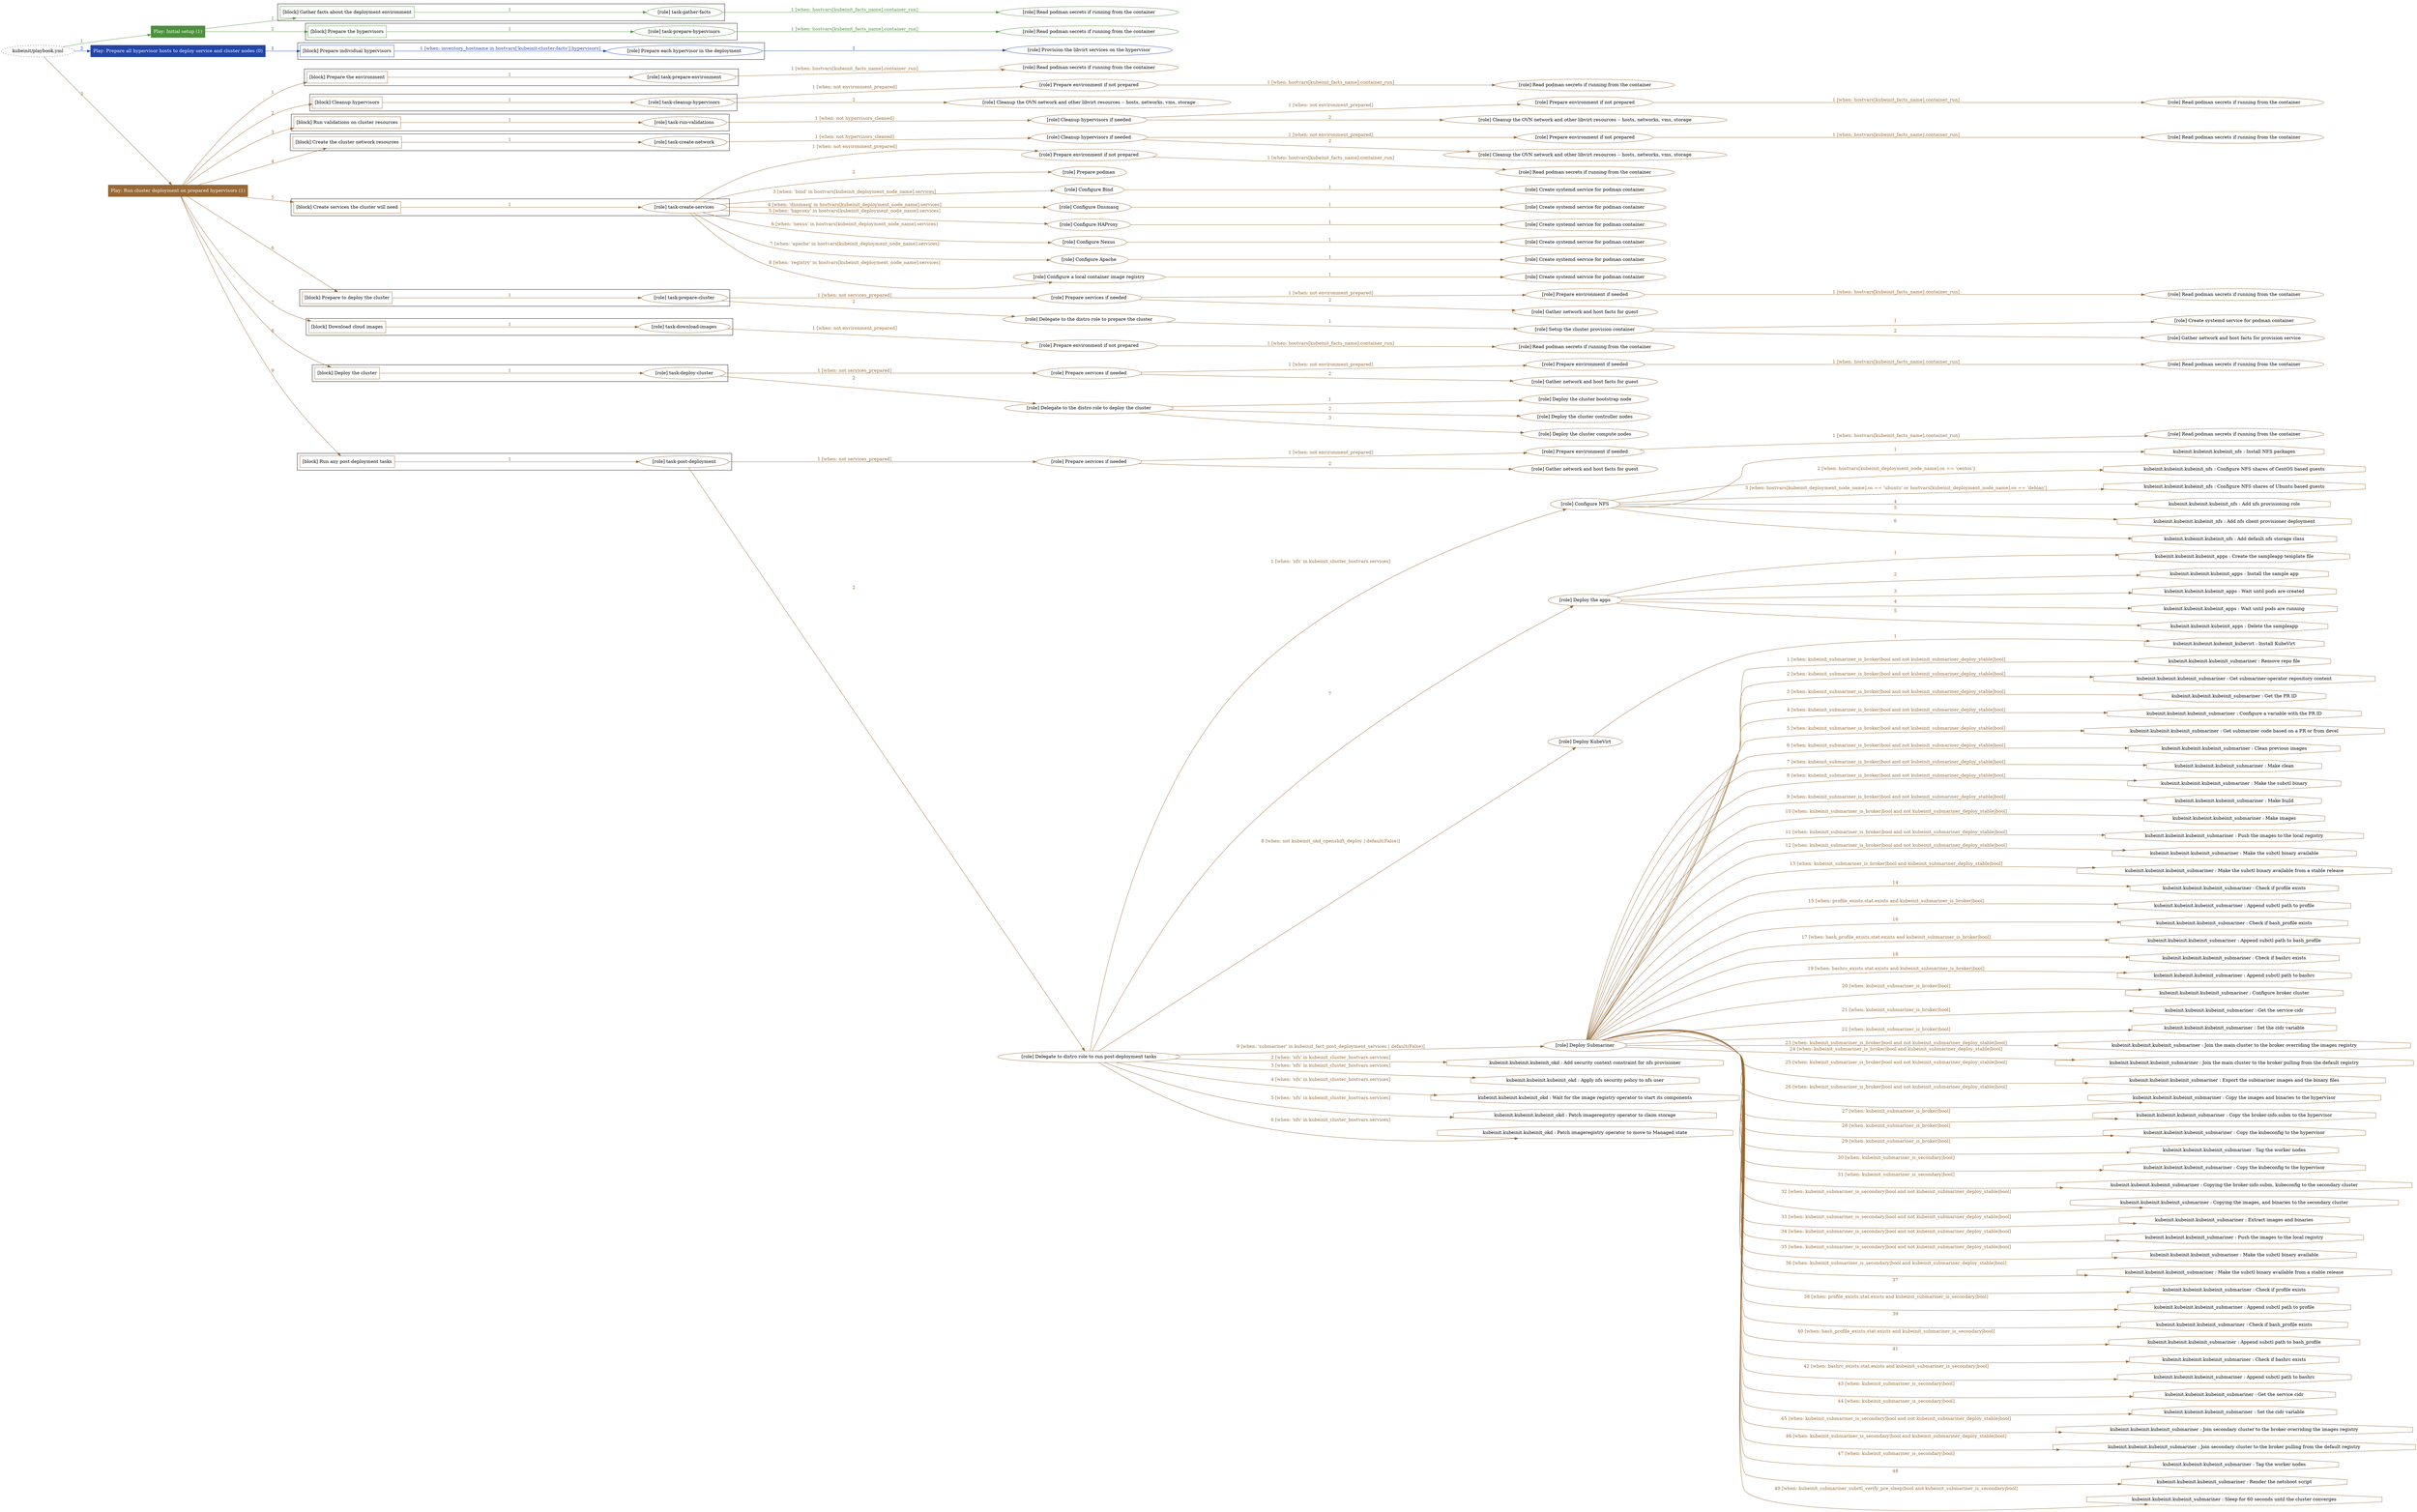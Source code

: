 digraph {
	graph [concentrate=true ordering=in rankdir=LR ratio=fill]
	edge [esep=5 sep=10]
	"kubeinit/playbook.yml" [id=root_node style=dotted]
	play_5a7adf50 [label="Play: Initial setup (1)" color="#4c903c" fontcolor="#ffffff" id=play_5a7adf50 shape=box style=filled tooltip=localhost]
	"kubeinit/playbook.yml" -> play_5a7adf50 [label="1 " color="#4c903c" fontcolor="#4c903c" id=edge_cbcf8982 labeltooltip="1 " tooltip="1 "]
	subgraph "Read podman secrets if running from the container" {
		role_138a446b [label="[role] Read podman secrets if running from the container" color="#4c903c" id=role_138a446b tooltip="Read podman secrets if running from the container"]
	}
	subgraph "task-gather-facts" {
		role_a894c437 [label="[role] task-gather-facts" color="#4c903c" id=role_a894c437 tooltip="task-gather-facts"]
		role_a894c437 -> role_138a446b [label="1 [when: hostvars[kubeinit_facts_name].container_run]" color="#4c903c" fontcolor="#4c903c" id=edge_125accec labeltooltip="1 [when: hostvars[kubeinit_facts_name].container_run]" tooltip="1 [when: hostvars[kubeinit_facts_name].container_run]"]
	}
	subgraph "Read podman secrets if running from the container" {
		role_9b38b882 [label="[role] Read podman secrets if running from the container" color="#4c903c" id=role_9b38b882 tooltip="Read podman secrets if running from the container"]
	}
	subgraph "task-prepare-hypervisors" {
		role_f006a0f5 [label="[role] task-prepare-hypervisors" color="#4c903c" id=role_f006a0f5 tooltip="task-prepare-hypervisors"]
		role_f006a0f5 -> role_9b38b882 [label="1 [when: hostvars[kubeinit_facts_name].container_run]" color="#4c903c" fontcolor="#4c903c" id=edge_12d969f5 labeltooltip="1 [when: hostvars[kubeinit_facts_name].container_run]" tooltip="1 [when: hostvars[kubeinit_facts_name].container_run]"]
	}
	subgraph "Play: Initial setup (1)" {
		play_5a7adf50 -> block_c8aaecf5 [label=1 color="#4c903c" fontcolor="#4c903c" id=edge_e038cb44 labeltooltip=1 tooltip=1]
		subgraph cluster_block_c8aaecf5 {
			block_c8aaecf5 [label="[block] Gather facts about the deployment environment" color="#4c903c" id=block_c8aaecf5 labeltooltip="Gather facts about the deployment environment" shape=box tooltip="Gather facts about the deployment environment"]
			block_c8aaecf5 -> role_a894c437 [label="1 " color="#4c903c" fontcolor="#4c903c" id=edge_b19cb10a labeltooltip="1 " tooltip="1 "]
		}
		play_5a7adf50 -> block_60e18121 [label=2 color="#4c903c" fontcolor="#4c903c" id=edge_c7118d07 labeltooltip=2 tooltip=2]
		subgraph cluster_block_60e18121 {
			block_60e18121 [label="[block] Prepare the hypervisors" color="#4c903c" id=block_60e18121 labeltooltip="Prepare the hypervisors" shape=box tooltip="Prepare the hypervisors"]
			block_60e18121 -> role_f006a0f5 [label="1 " color="#4c903c" fontcolor="#4c903c" id=edge_8f2f9886 labeltooltip="1 " tooltip="1 "]
		}
	}
	play_f40bcdb0 [label="Play: Prepare all hypervisor hosts to deploy service and cluster nodes (0)" color="#2245aa" fontcolor="#ffffff" id=play_f40bcdb0 shape=box style=filled tooltip="Play: Prepare all hypervisor hosts to deploy service and cluster nodes (0)"]
	"kubeinit/playbook.yml" -> play_f40bcdb0 [label="2 " color="#2245aa" fontcolor="#2245aa" id=edge_050095d3 labeltooltip="2 " tooltip="2 "]
	subgraph "Provision the libvirt services on the hypervisor" {
		role_2c641ebc [label="[role] Provision the libvirt services on the hypervisor" color="#2245aa" id=role_2c641ebc tooltip="Provision the libvirt services on the hypervisor"]
	}
	subgraph "Prepare each hypervisor in the deployment" {
		role_2f1b39f8 [label="[role] Prepare each hypervisor in the deployment" color="#2245aa" id=role_2f1b39f8 tooltip="Prepare each hypervisor in the deployment"]
		role_2f1b39f8 -> role_2c641ebc [label="1 " color="#2245aa" fontcolor="#2245aa" id=edge_11097331 labeltooltip="1 " tooltip="1 "]
	}
	subgraph "Play: Prepare all hypervisor hosts to deploy service and cluster nodes (0)" {
		play_f40bcdb0 -> block_fe3a83cd [label=1 color="#2245aa" fontcolor="#2245aa" id=edge_85191046 labeltooltip=1 tooltip=1]
		subgraph cluster_block_fe3a83cd {
			block_fe3a83cd [label="[block] Prepare individual hypervisors" color="#2245aa" id=block_fe3a83cd labeltooltip="Prepare individual hypervisors" shape=box tooltip="Prepare individual hypervisors"]
			block_fe3a83cd -> role_2f1b39f8 [label="1 [when: inventory_hostname in hostvars['kubeinit-cluster-facts'].hypervisors]" color="#2245aa" fontcolor="#2245aa" id=edge_ebcb6af6 labeltooltip="1 [when: inventory_hostname in hostvars['kubeinit-cluster-facts'].hypervisors]" tooltip="1 [when: inventory_hostname in hostvars['kubeinit-cluster-facts'].hypervisors]"]
		}
	}
	play_e39ad84f [label="Play: Run cluster deployment on prepared hypervisors (1)" color="#986834" fontcolor="#ffffff" id=play_e39ad84f shape=box style=filled tooltip=localhost]
	"kubeinit/playbook.yml" -> play_e39ad84f [label="3 " color="#986834" fontcolor="#986834" id=edge_46c33f7f labeltooltip="3 " tooltip="3 "]
	subgraph "Read podman secrets if running from the container" {
		role_bfa607fd [label="[role] Read podman secrets if running from the container" color="#986834" id=role_bfa607fd tooltip="Read podman secrets if running from the container"]
	}
	subgraph "task-prepare-environment" {
		role_8fd15944 [label="[role] task-prepare-environment" color="#986834" id=role_8fd15944 tooltip="task-prepare-environment"]
		role_8fd15944 -> role_bfa607fd [label="1 [when: hostvars[kubeinit_facts_name].container_run]" color="#986834" fontcolor="#986834" id=edge_aed80daa labeltooltip="1 [when: hostvars[kubeinit_facts_name].container_run]" tooltip="1 [when: hostvars[kubeinit_facts_name].container_run]"]
	}
	subgraph "Read podman secrets if running from the container" {
		role_cf71d402 [label="[role] Read podman secrets if running from the container" color="#986834" id=role_cf71d402 tooltip="Read podman secrets if running from the container"]
	}
	subgraph "Prepare environment if not prepared" {
		role_efdc7b7b [label="[role] Prepare environment if not prepared" color="#986834" id=role_efdc7b7b tooltip="Prepare environment if not prepared"]
		role_efdc7b7b -> role_cf71d402 [label="1 [when: hostvars[kubeinit_facts_name].container_run]" color="#986834" fontcolor="#986834" id=edge_fd059a81 labeltooltip="1 [when: hostvars[kubeinit_facts_name].container_run]" tooltip="1 [when: hostvars[kubeinit_facts_name].container_run]"]
	}
	subgraph "Cleanup the OVN network and other libvirt resources -- hosts, networks, vms, storage" {
		role_0b965804 [label="[role] Cleanup the OVN network and other libvirt resources -- hosts, networks, vms, storage" color="#986834" id=role_0b965804 tooltip="Cleanup the OVN network and other libvirt resources -- hosts, networks, vms, storage"]
	}
	subgraph "task-cleanup-hypervisors" {
		role_01a503db [label="[role] task-cleanup-hypervisors" color="#986834" id=role_01a503db tooltip="task-cleanup-hypervisors"]
		role_01a503db -> role_efdc7b7b [label="1 [when: not environment_prepared]" color="#986834" fontcolor="#986834" id=edge_634b7b49 labeltooltip="1 [when: not environment_prepared]" tooltip="1 [when: not environment_prepared]"]
		role_01a503db -> role_0b965804 [label="2 " color="#986834" fontcolor="#986834" id=edge_7ccb37a7 labeltooltip="2 " tooltip="2 "]
	}
	subgraph "Read podman secrets if running from the container" {
		role_9a3039e1 [label="[role] Read podman secrets if running from the container" color="#986834" id=role_9a3039e1 tooltip="Read podman secrets if running from the container"]
	}
	subgraph "Prepare environment if not prepared" {
		role_74dc5ec5 [label="[role] Prepare environment if not prepared" color="#986834" id=role_74dc5ec5 tooltip="Prepare environment if not prepared"]
		role_74dc5ec5 -> role_9a3039e1 [label="1 [when: hostvars[kubeinit_facts_name].container_run]" color="#986834" fontcolor="#986834" id=edge_f3dacd9b labeltooltip="1 [when: hostvars[kubeinit_facts_name].container_run]" tooltip="1 [when: hostvars[kubeinit_facts_name].container_run]"]
	}
	subgraph "Cleanup the OVN network and other libvirt resources -- hosts, networks, vms, storage" {
		role_592e7a40 [label="[role] Cleanup the OVN network and other libvirt resources -- hosts, networks, vms, storage" color="#986834" id=role_592e7a40 tooltip="Cleanup the OVN network and other libvirt resources -- hosts, networks, vms, storage"]
	}
	subgraph "Cleanup hypervisors if needed" {
		role_8c9c2fc6 [label="[role] Cleanup hypervisors if needed" color="#986834" id=role_8c9c2fc6 tooltip="Cleanup hypervisors if needed"]
		role_8c9c2fc6 -> role_74dc5ec5 [label="1 [when: not environment_prepared]" color="#986834" fontcolor="#986834" id=edge_e8f7bdb0 labeltooltip="1 [when: not environment_prepared]" tooltip="1 [when: not environment_prepared]"]
		role_8c9c2fc6 -> role_592e7a40 [label="2 " color="#986834" fontcolor="#986834" id=edge_103c2f73 labeltooltip="2 " tooltip="2 "]
	}
	subgraph "task-run-validations" {
		role_99ec64f5 [label="[role] task-run-validations" color="#986834" id=role_99ec64f5 tooltip="task-run-validations"]
		role_99ec64f5 -> role_8c9c2fc6 [label="1 [when: not hypervisors_cleaned]" color="#986834" fontcolor="#986834" id=edge_44233110 labeltooltip="1 [when: not hypervisors_cleaned]" tooltip="1 [when: not hypervisors_cleaned]"]
	}
	subgraph "Read podman secrets if running from the container" {
		role_f9140717 [label="[role] Read podman secrets if running from the container" color="#986834" id=role_f9140717 tooltip="Read podman secrets if running from the container"]
	}
	subgraph "Prepare environment if not prepared" {
		role_f7729eed [label="[role] Prepare environment if not prepared" color="#986834" id=role_f7729eed tooltip="Prepare environment if not prepared"]
		role_f7729eed -> role_f9140717 [label="1 [when: hostvars[kubeinit_facts_name].container_run]" color="#986834" fontcolor="#986834" id=edge_72cfa9f2 labeltooltip="1 [when: hostvars[kubeinit_facts_name].container_run]" tooltip="1 [when: hostvars[kubeinit_facts_name].container_run]"]
	}
	subgraph "Cleanup the OVN network and other libvirt resources -- hosts, networks, vms, storage" {
		role_4d391d52 [label="[role] Cleanup the OVN network and other libvirt resources -- hosts, networks, vms, storage" color="#986834" id=role_4d391d52 tooltip="Cleanup the OVN network and other libvirt resources -- hosts, networks, vms, storage"]
	}
	subgraph "Cleanup hypervisors if needed" {
		role_ae9de23b [label="[role] Cleanup hypervisors if needed" color="#986834" id=role_ae9de23b tooltip="Cleanup hypervisors if needed"]
		role_ae9de23b -> role_f7729eed [label="1 [when: not environment_prepared]" color="#986834" fontcolor="#986834" id=edge_8c8e95e1 labeltooltip="1 [when: not environment_prepared]" tooltip="1 [when: not environment_prepared]"]
		role_ae9de23b -> role_4d391d52 [label="2 " color="#986834" fontcolor="#986834" id=edge_d518ee97 labeltooltip="2 " tooltip="2 "]
	}
	subgraph "task-create-network" {
		role_9a37abc3 [label="[role] task-create-network" color="#986834" id=role_9a37abc3 tooltip="task-create-network"]
		role_9a37abc3 -> role_ae9de23b [label="1 [when: not hypervisors_cleaned]" color="#986834" fontcolor="#986834" id=edge_eefa8767 labeltooltip="1 [when: not hypervisors_cleaned]" tooltip="1 [when: not hypervisors_cleaned]"]
	}
	subgraph "Read podman secrets if running from the container" {
		role_86e3fb4e [label="[role] Read podman secrets if running from the container" color="#986834" id=role_86e3fb4e tooltip="Read podman secrets if running from the container"]
	}
	subgraph "Prepare environment if not prepared" {
		role_792217a5 [label="[role] Prepare environment if not prepared" color="#986834" id=role_792217a5 tooltip="Prepare environment if not prepared"]
		role_792217a5 -> role_86e3fb4e [label="1 [when: hostvars[kubeinit_facts_name].container_run]" color="#986834" fontcolor="#986834" id=edge_13a88e13 labeltooltip="1 [when: hostvars[kubeinit_facts_name].container_run]" tooltip="1 [when: hostvars[kubeinit_facts_name].container_run]"]
	}
	subgraph "Prepare podman" {
		role_5683f775 [label="[role] Prepare podman" color="#986834" id=role_5683f775 tooltip="Prepare podman"]
	}
	subgraph "Create systemd service for podman container" {
		role_550c368e [label="[role] Create systemd service for podman container" color="#986834" id=role_550c368e tooltip="Create systemd service for podman container"]
	}
	subgraph "Configure Bind" {
		role_1f72d1d8 [label="[role] Configure Bind" color="#986834" id=role_1f72d1d8 tooltip="Configure Bind"]
		role_1f72d1d8 -> role_550c368e [label="1 " color="#986834" fontcolor="#986834" id=edge_9d56f27c labeltooltip="1 " tooltip="1 "]
	}
	subgraph "Create systemd service for podman container" {
		role_d332ba0e [label="[role] Create systemd service for podman container" color="#986834" id=role_d332ba0e tooltip="Create systemd service for podman container"]
	}
	subgraph "Configure Dnsmasq" {
		role_09bb5d53 [label="[role] Configure Dnsmasq" color="#986834" id=role_09bb5d53 tooltip="Configure Dnsmasq"]
		role_09bb5d53 -> role_d332ba0e [label="1 " color="#986834" fontcolor="#986834" id=edge_f42653a0 labeltooltip="1 " tooltip="1 "]
	}
	subgraph "Create systemd service for podman container" {
		role_ddaf12c2 [label="[role] Create systemd service for podman container" color="#986834" id=role_ddaf12c2 tooltip="Create systemd service for podman container"]
	}
	subgraph "Configure HAProxy" {
		role_6212535c [label="[role] Configure HAProxy" color="#986834" id=role_6212535c tooltip="Configure HAProxy"]
		role_6212535c -> role_ddaf12c2 [label="1 " color="#986834" fontcolor="#986834" id=edge_3883ba74 labeltooltip="1 " tooltip="1 "]
	}
	subgraph "Create systemd service for podman container" {
		role_504d3d8a [label="[role] Create systemd service for podman container" color="#986834" id=role_504d3d8a tooltip="Create systemd service for podman container"]
	}
	subgraph "Configure Nexus" {
		role_9f8ef1ea [label="[role] Configure Nexus" color="#986834" id=role_9f8ef1ea tooltip="Configure Nexus"]
		role_9f8ef1ea -> role_504d3d8a [label="1 " color="#986834" fontcolor="#986834" id=edge_39b84c3a labeltooltip="1 " tooltip="1 "]
	}
	subgraph "Create systemd service for podman container" {
		role_3e222d38 [label="[role] Create systemd service for podman container" color="#986834" id=role_3e222d38 tooltip="Create systemd service for podman container"]
	}
	subgraph "Configure Apache" {
		role_7a6df827 [label="[role] Configure Apache" color="#986834" id=role_7a6df827 tooltip="Configure Apache"]
		role_7a6df827 -> role_3e222d38 [label="1 " color="#986834" fontcolor="#986834" id=edge_41a195e4 labeltooltip="1 " tooltip="1 "]
	}
	subgraph "Create systemd service for podman container" {
		role_19d2296a [label="[role] Create systemd service for podman container" color="#986834" id=role_19d2296a tooltip="Create systemd service for podman container"]
	}
	subgraph "Configure a local container image registry" {
		role_95242a3e [label="[role] Configure a local container image registry" color="#986834" id=role_95242a3e tooltip="Configure a local container image registry"]
		role_95242a3e -> role_19d2296a [label="1 " color="#986834" fontcolor="#986834" id=edge_fec46233 labeltooltip="1 " tooltip="1 "]
	}
	subgraph "task-create-services" {
		role_1127b92b [label="[role] task-create-services" color="#986834" id=role_1127b92b tooltip="task-create-services"]
		role_1127b92b -> role_792217a5 [label="1 [when: not environment_prepared]" color="#986834" fontcolor="#986834" id=edge_6f804f4d labeltooltip="1 [when: not environment_prepared]" tooltip="1 [when: not environment_prepared]"]
		role_1127b92b -> role_5683f775 [label="2 " color="#986834" fontcolor="#986834" id=edge_76d042ec labeltooltip="2 " tooltip="2 "]
		role_1127b92b -> role_1f72d1d8 [label="3 [when: 'bind' in hostvars[kubeinit_deployment_node_name].services]" color="#986834" fontcolor="#986834" id=edge_0e02c0dd labeltooltip="3 [when: 'bind' in hostvars[kubeinit_deployment_node_name].services]" tooltip="3 [when: 'bind' in hostvars[kubeinit_deployment_node_name].services]"]
		role_1127b92b -> role_09bb5d53 [label="4 [when: 'dnsmasq' in hostvars[kubeinit_deployment_node_name].services]" color="#986834" fontcolor="#986834" id=edge_5cde2d4e labeltooltip="4 [when: 'dnsmasq' in hostvars[kubeinit_deployment_node_name].services]" tooltip="4 [when: 'dnsmasq' in hostvars[kubeinit_deployment_node_name].services]"]
		role_1127b92b -> role_6212535c [label="5 [when: 'haproxy' in hostvars[kubeinit_deployment_node_name].services]" color="#986834" fontcolor="#986834" id=edge_55f81c9e labeltooltip="5 [when: 'haproxy' in hostvars[kubeinit_deployment_node_name].services]" tooltip="5 [when: 'haproxy' in hostvars[kubeinit_deployment_node_name].services]"]
		role_1127b92b -> role_9f8ef1ea [label="6 [when: 'nexus' in hostvars[kubeinit_deployment_node_name].services]" color="#986834" fontcolor="#986834" id=edge_74a38fa6 labeltooltip="6 [when: 'nexus' in hostvars[kubeinit_deployment_node_name].services]" tooltip="6 [when: 'nexus' in hostvars[kubeinit_deployment_node_name].services]"]
		role_1127b92b -> role_7a6df827 [label="7 [when: 'apache' in hostvars[kubeinit_deployment_node_name].services]" color="#986834" fontcolor="#986834" id=edge_db8fa1a8 labeltooltip="7 [when: 'apache' in hostvars[kubeinit_deployment_node_name].services]" tooltip="7 [when: 'apache' in hostvars[kubeinit_deployment_node_name].services]"]
		role_1127b92b -> role_95242a3e [label="8 [when: 'registry' in hostvars[kubeinit_deployment_node_name].services]" color="#986834" fontcolor="#986834" id=edge_fca414c5 labeltooltip="8 [when: 'registry' in hostvars[kubeinit_deployment_node_name].services]" tooltip="8 [when: 'registry' in hostvars[kubeinit_deployment_node_name].services]"]
	}
	subgraph "Read podman secrets if running from the container" {
		role_469365ac [label="[role] Read podman secrets if running from the container" color="#986834" id=role_469365ac tooltip="Read podman secrets if running from the container"]
	}
	subgraph "Prepare environment if needed" {
		role_187104a1 [label="[role] Prepare environment if needed" color="#986834" id=role_187104a1 tooltip="Prepare environment if needed"]
		role_187104a1 -> role_469365ac [label="1 [when: hostvars[kubeinit_facts_name].container_run]" color="#986834" fontcolor="#986834" id=edge_4f423f6f labeltooltip="1 [when: hostvars[kubeinit_facts_name].container_run]" tooltip="1 [when: hostvars[kubeinit_facts_name].container_run]"]
	}
	subgraph "Gather network and host facts for guest" {
		role_21db2ad9 [label="[role] Gather network and host facts for guest" color="#986834" id=role_21db2ad9 tooltip="Gather network and host facts for guest"]
	}
	subgraph "Prepare services if needed" {
		role_f3601efe [label="[role] Prepare services if needed" color="#986834" id=role_f3601efe tooltip="Prepare services if needed"]
		role_f3601efe -> role_187104a1 [label="1 [when: not environment_prepared]" color="#986834" fontcolor="#986834" id=edge_7c9031fd labeltooltip="1 [when: not environment_prepared]" tooltip="1 [when: not environment_prepared]"]
		role_f3601efe -> role_21db2ad9 [label="2 " color="#986834" fontcolor="#986834" id=edge_f85230db labeltooltip="2 " tooltip="2 "]
	}
	subgraph "Create systemd service for podman container" {
		role_5dd06cb4 [label="[role] Create systemd service for podman container" color="#986834" id=role_5dd06cb4 tooltip="Create systemd service for podman container"]
	}
	subgraph "Gather network and host facts for provision service" {
		role_568c65b7 [label="[role] Gather network and host facts for provision service" color="#986834" id=role_568c65b7 tooltip="Gather network and host facts for provision service"]
	}
	subgraph "Setup the cluster provision container" {
		role_91f1f17a [label="[role] Setup the cluster provision container" color="#986834" id=role_91f1f17a tooltip="Setup the cluster provision container"]
		role_91f1f17a -> role_5dd06cb4 [label="1 " color="#986834" fontcolor="#986834" id=edge_8c728334 labeltooltip="1 " tooltip="1 "]
		role_91f1f17a -> role_568c65b7 [label="2 " color="#986834" fontcolor="#986834" id=edge_e21d5883 labeltooltip="2 " tooltip="2 "]
	}
	subgraph "Delegate to the distro role to prepare the cluster" {
		role_bdff2888 [label="[role] Delegate to the distro role to prepare the cluster" color="#986834" id=role_bdff2888 tooltip="Delegate to the distro role to prepare the cluster"]
		role_bdff2888 -> role_91f1f17a [label="1 " color="#986834" fontcolor="#986834" id=edge_6f09d177 labeltooltip="1 " tooltip="1 "]
	}
	subgraph "task-prepare-cluster" {
		role_5b42481b [label="[role] task-prepare-cluster" color="#986834" id=role_5b42481b tooltip="task-prepare-cluster"]
		role_5b42481b -> role_f3601efe [label="1 [when: not services_prepared]" color="#986834" fontcolor="#986834" id=edge_4e16acfe labeltooltip="1 [when: not services_prepared]" tooltip="1 [when: not services_prepared]"]
		role_5b42481b -> role_bdff2888 [label="2 " color="#986834" fontcolor="#986834" id=edge_25eb774e labeltooltip="2 " tooltip="2 "]
	}
	subgraph "Read podman secrets if running from the container" {
		role_f2083454 [label="[role] Read podman secrets if running from the container" color="#986834" id=role_f2083454 tooltip="Read podman secrets if running from the container"]
	}
	subgraph "Prepare environment if not prepared" {
		role_8651704e [label="[role] Prepare environment if not prepared" color="#986834" id=role_8651704e tooltip="Prepare environment if not prepared"]
		role_8651704e -> role_f2083454 [label="1 [when: hostvars[kubeinit_facts_name].container_run]" color="#986834" fontcolor="#986834" id=edge_2b4f10a2 labeltooltip="1 [when: hostvars[kubeinit_facts_name].container_run]" tooltip="1 [when: hostvars[kubeinit_facts_name].container_run]"]
	}
	subgraph "task-download-images" {
		role_e928e204 [label="[role] task-download-images" color="#986834" id=role_e928e204 tooltip="task-download-images"]
		role_e928e204 -> role_8651704e [label="1 [when: not environment_prepared]" color="#986834" fontcolor="#986834" id=edge_a2eb639a labeltooltip="1 [when: not environment_prepared]" tooltip="1 [when: not environment_prepared]"]
	}
	subgraph "Read podman secrets if running from the container" {
		role_a02b778d [label="[role] Read podman secrets if running from the container" color="#986834" id=role_a02b778d tooltip="Read podman secrets if running from the container"]
	}
	subgraph "Prepare environment if needed" {
		role_7a10559b [label="[role] Prepare environment if needed" color="#986834" id=role_7a10559b tooltip="Prepare environment if needed"]
		role_7a10559b -> role_a02b778d [label="1 [when: hostvars[kubeinit_facts_name].container_run]" color="#986834" fontcolor="#986834" id=edge_e1cee52e labeltooltip="1 [when: hostvars[kubeinit_facts_name].container_run]" tooltip="1 [when: hostvars[kubeinit_facts_name].container_run]"]
	}
	subgraph "Gather network and host facts for guest" {
		role_8fd7a3aa [label="[role] Gather network and host facts for guest" color="#986834" id=role_8fd7a3aa tooltip="Gather network and host facts for guest"]
	}
	subgraph "Prepare services if needed" {
		role_e8f8d8a1 [label="[role] Prepare services if needed" color="#986834" id=role_e8f8d8a1 tooltip="Prepare services if needed"]
		role_e8f8d8a1 -> role_7a10559b [label="1 [when: not environment_prepared]" color="#986834" fontcolor="#986834" id=edge_38cc2142 labeltooltip="1 [when: not environment_prepared]" tooltip="1 [when: not environment_prepared]"]
		role_e8f8d8a1 -> role_8fd7a3aa [label="2 " color="#986834" fontcolor="#986834" id=edge_c4810783 labeltooltip="2 " tooltip="2 "]
	}
	subgraph "Deploy the cluster bootstrap node" {
		role_37af4426 [label="[role] Deploy the cluster bootstrap node" color="#986834" id=role_37af4426 tooltip="Deploy the cluster bootstrap node"]
	}
	subgraph "Deploy the cluster controller nodes" {
		role_7f7bae09 [label="[role] Deploy the cluster controller nodes" color="#986834" id=role_7f7bae09 tooltip="Deploy the cluster controller nodes"]
	}
	subgraph "Deploy the cluster compute nodes" {
		role_70a01a37 [label="[role] Deploy the cluster compute nodes" color="#986834" id=role_70a01a37 tooltip="Deploy the cluster compute nodes"]
	}
	subgraph "Delegate to the distro role to deploy the cluster" {
		role_fecc256d [label="[role] Delegate to the distro role to deploy the cluster" color="#986834" id=role_fecc256d tooltip="Delegate to the distro role to deploy the cluster"]
		role_fecc256d -> role_37af4426 [label="1 " color="#986834" fontcolor="#986834" id=edge_05450602 labeltooltip="1 " tooltip="1 "]
		role_fecc256d -> role_7f7bae09 [label="2 " color="#986834" fontcolor="#986834" id=edge_b127c099 labeltooltip="2 " tooltip="2 "]
		role_fecc256d -> role_70a01a37 [label="3 " color="#986834" fontcolor="#986834" id=edge_ffb1c1b0 labeltooltip="3 " tooltip="3 "]
	}
	subgraph "task-deploy-cluster" {
		role_1e8d1370 [label="[role] task-deploy-cluster" color="#986834" id=role_1e8d1370 tooltip="task-deploy-cluster"]
		role_1e8d1370 -> role_e8f8d8a1 [label="1 [when: not services_prepared]" color="#986834" fontcolor="#986834" id=edge_41384c31 labeltooltip="1 [when: not services_prepared]" tooltip="1 [when: not services_prepared]"]
		role_1e8d1370 -> role_fecc256d [label="2 " color="#986834" fontcolor="#986834" id=edge_9d8e9021 labeltooltip="2 " tooltip="2 "]
	}
	subgraph "Read podman secrets if running from the container" {
		role_4c20f328 [label="[role] Read podman secrets if running from the container" color="#986834" id=role_4c20f328 tooltip="Read podman secrets if running from the container"]
	}
	subgraph "Prepare environment if needed" {
		role_fbee7b10 [label="[role] Prepare environment if needed" color="#986834" id=role_fbee7b10 tooltip="Prepare environment if needed"]
		role_fbee7b10 -> role_4c20f328 [label="1 [when: hostvars[kubeinit_facts_name].container_run]" color="#986834" fontcolor="#986834" id=edge_71999b4f labeltooltip="1 [when: hostvars[kubeinit_facts_name].container_run]" tooltip="1 [when: hostvars[kubeinit_facts_name].container_run]"]
	}
	subgraph "Gather network and host facts for guest" {
		role_3edb2388 [label="[role] Gather network and host facts for guest" color="#986834" id=role_3edb2388 tooltip="Gather network and host facts for guest"]
	}
	subgraph "Prepare services if needed" {
		role_a5f306a1 [label="[role] Prepare services if needed" color="#986834" id=role_a5f306a1 tooltip="Prepare services if needed"]
		role_a5f306a1 -> role_fbee7b10 [label="1 [when: not environment_prepared]" color="#986834" fontcolor="#986834" id=edge_6789cc87 labeltooltip="1 [when: not environment_prepared]" tooltip="1 [when: not environment_prepared]"]
		role_a5f306a1 -> role_3edb2388 [label="2 " color="#986834" fontcolor="#986834" id=edge_fb4b3d6e labeltooltip="2 " tooltip="2 "]
	}
	subgraph "Configure NFS" {
		role_9429ab81 [label="[role] Configure NFS" color="#986834" id=role_9429ab81 tooltip="Configure NFS"]
		task_35a77f1f [label="kubeinit.kubeinit.kubeinit_nfs : Install NFS packages" color="#986834" id=task_35a77f1f shape=octagon tooltip="kubeinit.kubeinit.kubeinit_nfs : Install NFS packages"]
		role_9429ab81 -> task_35a77f1f [label="1 " color="#986834" fontcolor="#986834" id=edge_33f475cd labeltooltip="1 " tooltip="1 "]
		task_24feb8cf [label="kubeinit.kubeinit.kubeinit_nfs : Configure NFS shares of CentOS based guests" color="#986834" id=task_24feb8cf shape=octagon tooltip="kubeinit.kubeinit.kubeinit_nfs : Configure NFS shares of CentOS based guests"]
		role_9429ab81 -> task_24feb8cf [label="2 [when: hostvars[kubeinit_deployment_node_name].os == 'centos']" color="#986834" fontcolor="#986834" id=edge_c3241705 labeltooltip="2 [when: hostvars[kubeinit_deployment_node_name].os == 'centos']" tooltip="2 [when: hostvars[kubeinit_deployment_node_name].os == 'centos']"]
		task_6cb2fad6 [label="kubeinit.kubeinit.kubeinit_nfs : Configure NFS shares of Ubuntu based guests" color="#986834" id=task_6cb2fad6 shape=octagon tooltip="kubeinit.kubeinit.kubeinit_nfs : Configure NFS shares of Ubuntu based guests"]
		role_9429ab81 -> task_6cb2fad6 [label="3 [when: hostvars[kubeinit_deployment_node_name].os == 'ubuntu' or hostvars[kubeinit_deployment_node_name].os == 'debian']" color="#986834" fontcolor="#986834" id=edge_a801876c labeltooltip="3 [when: hostvars[kubeinit_deployment_node_name].os == 'ubuntu' or hostvars[kubeinit_deployment_node_name].os == 'debian']" tooltip="3 [when: hostvars[kubeinit_deployment_node_name].os == 'ubuntu' or hostvars[kubeinit_deployment_node_name].os == 'debian']"]
		task_95ca1cbd [label="kubeinit.kubeinit.kubeinit_nfs : Add nfs provisioning role" color="#986834" id=task_95ca1cbd shape=octagon tooltip="kubeinit.kubeinit.kubeinit_nfs : Add nfs provisioning role"]
		role_9429ab81 -> task_95ca1cbd [label="4 " color="#986834" fontcolor="#986834" id=edge_48571644 labeltooltip="4 " tooltip="4 "]
		task_74f91fbe [label="kubeinit.kubeinit.kubeinit_nfs : Add nfs client provisioner deployment" color="#986834" id=task_74f91fbe shape=octagon tooltip="kubeinit.kubeinit.kubeinit_nfs : Add nfs client provisioner deployment"]
		role_9429ab81 -> task_74f91fbe [label="5 " color="#986834" fontcolor="#986834" id=edge_a629025a labeltooltip="5 " tooltip="5 "]
		task_e05a16d7 [label="kubeinit.kubeinit.kubeinit_nfs : Add default nfs storage class" color="#986834" id=task_e05a16d7 shape=octagon tooltip="kubeinit.kubeinit.kubeinit_nfs : Add default nfs storage class"]
		role_9429ab81 -> task_e05a16d7 [label="6 " color="#986834" fontcolor="#986834" id=edge_ada495bc labeltooltip="6 " tooltip="6 "]
	}
	subgraph "Deploy the apps" {
		role_5f9bb2d7 [label="[role] Deploy the apps" color="#986834" id=role_5f9bb2d7 tooltip="Deploy the apps"]
		task_fb21a5e1 [label="kubeinit.kubeinit.kubeinit_apps : Create the sampleapp template file" color="#986834" id=task_fb21a5e1 shape=octagon tooltip="kubeinit.kubeinit.kubeinit_apps : Create the sampleapp template file"]
		role_5f9bb2d7 -> task_fb21a5e1 [label="1 " color="#986834" fontcolor="#986834" id=edge_796de7d6 labeltooltip="1 " tooltip="1 "]
		task_c9a6a9fa [label="kubeinit.kubeinit.kubeinit_apps : Install the sample app" color="#986834" id=task_c9a6a9fa shape=octagon tooltip="kubeinit.kubeinit.kubeinit_apps : Install the sample app"]
		role_5f9bb2d7 -> task_c9a6a9fa [label="2 " color="#986834" fontcolor="#986834" id=edge_7a0f2434 labeltooltip="2 " tooltip="2 "]
		task_612b308f [label="kubeinit.kubeinit.kubeinit_apps : Wait until pods are created" color="#986834" id=task_612b308f shape=octagon tooltip="kubeinit.kubeinit.kubeinit_apps : Wait until pods are created"]
		role_5f9bb2d7 -> task_612b308f [label="3 " color="#986834" fontcolor="#986834" id=edge_cf9e7bce labeltooltip="3 " tooltip="3 "]
		task_ae8c92cb [label="kubeinit.kubeinit.kubeinit_apps : Wait until pods are running" color="#986834" id=task_ae8c92cb shape=octagon tooltip="kubeinit.kubeinit.kubeinit_apps : Wait until pods are running"]
		role_5f9bb2d7 -> task_ae8c92cb [label="4 " color="#986834" fontcolor="#986834" id=edge_c5e16699 labeltooltip="4 " tooltip="4 "]
		task_631286b9 [label="kubeinit.kubeinit.kubeinit_apps : Delete the sampleapp" color="#986834" id=task_631286b9 shape=octagon tooltip="kubeinit.kubeinit.kubeinit_apps : Delete the sampleapp"]
		role_5f9bb2d7 -> task_631286b9 [label="5 " color="#986834" fontcolor="#986834" id=edge_dd7d41e6 labeltooltip="5 " tooltip="5 "]
	}
	subgraph "Deploy KubeVirt" {
		role_ff776f9f [label="[role] Deploy KubeVirt" color="#986834" id=role_ff776f9f tooltip="Deploy KubeVirt"]
		task_436408ac [label="kubeinit.kubeinit.kubeinit_kubevirt : Install KubeVirt" color="#986834" id=task_436408ac shape=octagon tooltip="kubeinit.kubeinit.kubeinit_kubevirt : Install KubeVirt"]
		role_ff776f9f -> task_436408ac [label="1 " color="#986834" fontcolor="#986834" id=edge_bf107aa9 labeltooltip="1 " tooltip="1 "]
	}
	subgraph "Deploy Submariner" {
		role_8203132f [label="[role] Deploy Submariner" color="#986834" id=role_8203132f tooltip="Deploy Submariner"]
		task_ab700e11 [label="kubeinit.kubeinit.kubeinit_submariner : Remove repo file" color="#986834" id=task_ab700e11 shape=octagon tooltip="kubeinit.kubeinit.kubeinit_submariner : Remove repo file"]
		role_8203132f -> task_ab700e11 [label="1 [when: kubeinit_submariner_is_broker|bool and not kubeinit_submariner_deploy_stable|bool]" color="#986834" fontcolor="#986834" id=edge_372ce71a labeltooltip="1 [when: kubeinit_submariner_is_broker|bool and not kubeinit_submariner_deploy_stable|bool]" tooltip="1 [when: kubeinit_submariner_is_broker|bool and not kubeinit_submariner_deploy_stable|bool]"]
		task_02ecdb5d [label="kubeinit.kubeinit.kubeinit_submariner : Get submariner-operator repository content" color="#986834" id=task_02ecdb5d shape=octagon tooltip="kubeinit.kubeinit.kubeinit_submariner : Get submariner-operator repository content"]
		role_8203132f -> task_02ecdb5d [label="2 [when: kubeinit_submariner_is_broker|bool and not kubeinit_submariner_deploy_stable|bool]" color="#986834" fontcolor="#986834" id=edge_d0e972d7 labeltooltip="2 [when: kubeinit_submariner_is_broker|bool and not kubeinit_submariner_deploy_stable|bool]" tooltip="2 [when: kubeinit_submariner_is_broker|bool and not kubeinit_submariner_deploy_stable|bool]"]
		task_5b18bafa [label="kubeinit.kubeinit.kubeinit_submariner : Get the PR ID" color="#986834" id=task_5b18bafa shape=octagon tooltip="kubeinit.kubeinit.kubeinit_submariner : Get the PR ID"]
		role_8203132f -> task_5b18bafa [label="3 [when: kubeinit_submariner_is_broker|bool and not kubeinit_submariner_deploy_stable|bool]" color="#986834" fontcolor="#986834" id=edge_7869d4a8 labeltooltip="3 [when: kubeinit_submariner_is_broker|bool and not kubeinit_submariner_deploy_stable|bool]" tooltip="3 [when: kubeinit_submariner_is_broker|bool and not kubeinit_submariner_deploy_stable|bool]"]
		task_32d72d03 [label="kubeinit.kubeinit.kubeinit_submariner : Configure a variable with the PR ID" color="#986834" id=task_32d72d03 shape=octagon tooltip="kubeinit.kubeinit.kubeinit_submariner : Configure a variable with the PR ID"]
		role_8203132f -> task_32d72d03 [label="4 [when: kubeinit_submariner_is_broker|bool and not kubeinit_submariner_deploy_stable|bool]" color="#986834" fontcolor="#986834" id=edge_05ed9698 labeltooltip="4 [when: kubeinit_submariner_is_broker|bool and not kubeinit_submariner_deploy_stable|bool]" tooltip="4 [when: kubeinit_submariner_is_broker|bool and not kubeinit_submariner_deploy_stable|bool]"]
		task_e123ed30 [label="kubeinit.kubeinit.kubeinit_submariner : Get submariner code based on a PR or from devel" color="#986834" id=task_e123ed30 shape=octagon tooltip="kubeinit.kubeinit.kubeinit_submariner : Get submariner code based on a PR or from devel"]
		role_8203132f -> task_e123ed30 [label="5 [when: kubeinit_submariner_is_broker|bool and not kubeinit_submariner_deploy_stable|bool]" color="#986834" fontcolor="#986834" id=edge_9bdd7208 labeltooltip="5 [when: kubeinit_submariner_is_broker|bool and not kubeinit_submariner_deploy_stable|bool]" tooltip="5 [when: kubeinit_submariner_is_broker|bool and not kubeinit_submariner_deploy_stable|bool]"]
		task_5984dda2 [label="kubeinit.kubeinit.kubeinit_submariner : Clean previous images" color="#986834" id=task_5984dda2 shape=octagon tooltip="kubeinit.kubeinit.kubeinit_submariner : Clean previous images"]
		role_8203132f -> task_5984dda2 [label="6 [when: kubeinit_submariner_is_broker|bool and not kubeinit_submariner_deploy_stable|bool]" color="#986834" fontcolor="#986834" id=edge_3301a82f labeltooltip="6 [when: kubeinit_submariner_is_broker|bool and not kubeinit_submariner_deploy_stable|bool]" tooltip="6 [when: kubeinit_submariner_is_broker|bool and not kubeinit_submariner_deploy_stable|bool]"]
		task_a48fcc16 [label="kubeinit.kubeinit.kubeinit_submariner : Make clean" color="#986834" id=task_a48fcc16 shape=octagon tooltip="kubeinit.kubeinit.kubeinit_submariner : Make clean"]
		role_8203132f -> task_a48fcc16 [label="7 [when: kubeinit_submariner_is_broker|bool and not kubeinit_submariner_deploy_stable|bool]" color="#986834" fontcolor="#986834" id=edge_e6053948 labeltooltip="7 [when: kubeinit_submariner_is_broker|bool and not kubeinit_submariner_deploy_stable|bool]" tooltip="7 [when: kubeinit_submariner_is_broker|bool and not kubeinit_submariner_deploy_stable|bool]"]
		task_becbf44a [label="kubeinit.kubeinit.kubeinit_submariner : Make the subctl binary" color="#986834" id=task_becbf44a shape=octagon tooltip="kubeinit.kubeinit.kubeinit_submariner : Make the subctl binary"]
		role_8203132f -> task_becbf44a [label="8 [when: kubeinit_submariner_is_broker|bool and not kubeinit_submariner_deploy_stable|bool]" color="#986834" fontcolor="#986834" id=edge_041ceccf labeltooltip="8 [when: kubeinit_submariner_is_broker|bool and not kubeinit_submariner_deploy_stable|bool]" tooltip="8 [when: kubeinit_submariner_is_broker|bool and not kubeinit_submariner_deploy_stable|bool]"]
		task_10ebc88d [label="kubeinit.kubeinit.kubeinit_submariner : Make build" color="#986834" id=task_10ebc88d shape=octagon tooltip="kubeinit.kubeinit.kubeinit_submariner : Make build"]
		role_8203132f -> task_10ebc88d [label="9 [when: kubeinit_submariner_is_broker|bool and not kubeinit_submariner_deploy_stable|bool]" color="#986834" fontcolor="#986834" id=edge_d1b22ad8 labeltooltip="9 [when: kubeinit_submariner_is_broker|bool and not kubeinit_submariner_deploy_stable|bool]" tooltip="9 [when: kubeinit_submariner_is_broker|bool and not kubeinit_submariner_deploy_stable|bool]"]
		task_187393b3 [label="kubeinit.kubeinit.kubeinit_submariner : Make images" color="#986834" id=task_187393b3 shape=octagon tooltip="kubeinit.kubeinit.kubeinit_submariner : Make images"]
		role_8203132f -> task_187393b3 [label="10 [when: kubeinit_submariner_is_broker|bool and not kubeinit_submariner_deploy_stable|bool]" color="#986834" fontcolor="#986834" id=edge_c68f19e9 labeltooltip="10 [when: kubeinit_submariner_is_broker|bool and not kubeinit_submariner_deploy_stable|bool]" tooltip="10 [when: kubeinit_submariner_is_broker|bool and not kubeinit_submariner_deploy_stable|bool]"]
		task_e094ea8b [label="kubeinit.kubeinit.kubeinit_submariner : Push the images to the local registry" color="#986834" id=task_e094ea8b shape=octagon tooltip="kubeinit.kubeinit.kubeinit_submariner : Push the images to the local registry"]
		role_8203132f -> task_e094ea8b [label="11 [when: kubeinit_submariner_is_broker|bool and not kubeinit_submariner_deploy_stable|bool]" color="#986834" fontcolor="#986834" id=edge_7b584e53 labeltooltip="11 [when: kubeinit_submariner_is_broker|bool and not kubeinit_submariner_deploy_stable|bool]" tooltip="11 [when: kubeinit_submariner_is_broker|bool and not kubeinit_submariner_deploy_stable|bool]"]
		task_34f62d84 [label="kubeinit.kubeinit.kubeinit_submariner : Make the subctl binary available" color="#986834" id=task_34f62d84 shape=octagon tooltip="kubeinit.kubeinit.kubeinit_submariner : Make the subctl binary available"]
		role_8203132f -> task_34f62d84 [label="12 [when: kubeinit_submariner_is_broker|bool and not kubeinit_submariner_deploy_stable|bool]" color="#986834" fontcolor="#986834" id=edge_ef0fb424 labeltooltip="12 [when: kubeinit_submariner_is_broker|bool and not kubeinit_submariner_deploy_stable|bool]" tooltip="12 [when: kubeinit_submariner_is_broker|bool and not kubeinit_submariner_deploy_stable|bool]"]
		task_b2ff5693 [label="kubeinit.kubeinit.kubeinit_submariner : Make the subctl binary available from a stable release" color="#986834" id=task_b2ff5693 shape=octagon tooltip="kubeinit.kubeinit.kubeinit_submariner : Make the subctl binary available from a stable release"]
		role_8203132f -> task_b2ff5693 [label="13 [when: kubeinit_submariner_is_broker|bool and kubeinit_submariner_deploy_stable|bool]" color="#986834" fontcolor="#986834" id=edge_fd1ac8fc labeltooltip="13 [when: kubeinit_submariner_is_broker|bool and kubeinit_submariner_deploy_stable|bool]" tooltip="13 [when: kubeinit_submariner_is_broker|bool and kubeinit_submariner_deploy_stable|bool]"]
		task_b0f53740 [label="kubeinit.kubeinit.kubeinit_submariner : Check if profile exists" color="#986834" id=task_b0f53740 shape=octagon tooltip="kubeinit.kubeinit.kubeinit_submariner : Check if profile exists"]
		role_8203132f -> task_b0f53740 [label="14 " color="#986834" fontcolor="#986834" id=edge_3e2fdfaa labeltooltip="14 " tooltip="14 "]
		task_808a0d96 [label="kubeinit.kubeinit.kubeinit_submariner : Append subctl path to profile" color="#986834" id=task_808a0d96 shape=octagon tooltip="kubeinit.kubeinit.kubeinit_submariner : Append subctl path to profile"]
		role_8203132f -> task_808a0d96 [label="15 [when: profile_exists.stat.exists and kubeinit_submariner_is_broker|bool]" color="#986834" fontcolor="#986834" id=edge_92146205 labeltooltip="15 [when: profile_exists.stat.exists and kubeinit_submariner_is_broker|bool]" tooltip="15 [when: profile_exists.stat.exists and kubeinit_submariner_is_broker|bool]"]
		task_ed8d2b9a [label="kubeinit.kubeinit.kubeinit_submariner : Check if bash_profile exists" color="#986834" id=task_ed8d2b9a shape=octagon tooltip="kubeinit.kubeinit.kubeinit_submariner : Check if bash_profile exists"]
		role_8203132f -> task_ed8d2b9a [label="16 " color="#986834" fontcolor="#986834" id=edge_961000f0 labeltooltip="16 " tooltip="16 "]
		task_1f565de6 [label="kubeinit.kubeinit.kubeinit_submariner : Append subctl path to bash_profile" color="#986834" id=task_1f565de6 shape=octagon tooltip="kubeinit.kubeinit.kubeinit_submariner : Append subctl path to bash_profile"]
		role_8203132f -> task_1f565de6 [label="17 [when: bash_profile_exists.stat.exists and kubeinit_submariner_is_broker|bool]" color="#986834" fontcolor="#986834" id=edge_22448e2c labeltooltip="17 [when: bash_profile_exists.stat.exists and kubeinit_submariner_is_broker|bool]" tooltip="17 [when: bash_profile_exists.stat.exists and kubeinit_submariner_is_broker|bool]"]
		task_d103cbc7 [label="kubeinit.kubeinit.kubeinit_submariner : Check if bashrc exists" color="#986834" id=task_d103cbc7 shape=octagon tooltip="kubeinit.kubeinit.kubeinit_submariner : Check if bashrc exists"]
		role_8203132f -> task_d103cbc7 [label="18 " color="#986834" fontcolor="#986834" id=edge_e0924d79 labeltooltip="18 " tooltip="18 "]
		task_2454f576 [label="kubeinit.kubeinit.kubeinit_submariner : Append subctl path to bashrc" color="#986834" id=task_2454f576 shape=octagon tooltip="kubeinit.kubeinit.kubeinit_submariner : Append subctl path to bashrc"]
		role_8203132f -> task_2454f576 [label="19 [when: bashrc_exists.stat.exists and kubeinit_submariner_is_broker|bool]" color="#986834" fontcolor="#986834" id=edge_ddf363a6 labeltooltip="19 [when: bashrc_exists.stat.exists and kubeinit_submariner_is_broker|bool]" tooltip="19 [when: bashrc_exists.stat.exists and kubeinit_submariner_is_broker|bool]"]
		task_c035e3d4 [label="kubeinit.kubeinit.kubeinit_submariner : Configure broker cluster" color="#986834" id=task_c035e3d4 shape=octagon tooltip="kubeinit.kubeinit.kubeinit_submariner : Configure broker cluster"]
		role_8203132f -> task_c035e3d4 [label="20 [when: kubeinit_submariner_is_broker|bool]" color="#986834" fontcolor="#986834" id=edge_7d13aead labeltooltip="20 [when: kubeinit_submariner_is_broker|bool]" tooltip="20 [when: kubeinit_submariner_is_broker|bool]"]
		task_a4eaf6e3 [label="kubeinit.kubeinit.kubeinit_submariner : Get the service cidr" color="#986834" id=task_a4eaf6e3 shape=octagon tooltip="kubeinit.kubeinit.kubeinit_submariner : Get the service cidr"]
		role_8203132f -> task_a4eaf6e3 [label="21 [when: kubeinit_submariner_is_broker|bool]" color="#986834" fontcolor="#986834" id=edge_654506f2 labeltooltip="21 [when: kubeinit_submariner_is_broker|bool]" tooltip="21 [when: kubeinit_submariner_is_broker|bool]"]
		task_c17803de [label="kubeinit.kubeinit.kubeinit_submariner : Set the cidr variable" color="#986834" id=task_c17803de shape=octagon tooltip="kubeinit.kubeinit.kubeinit_submariner : Set the cidr variable"]
		role_8203132f -> task_c17803de [label="22 [when: kubeinit_submariner_is_broker|bool]" color="#986834" fontcolor="#986834" id=edge_be7d7db2 labeltooltip="22 [when: kubeinit_submariner_is_broker|bool]" tooltip="22 [when: kubeinit_submariner_is_broker|bool]"]
		task_cd4b88e7 [label="kubeinit.kubeinit.kubeinit_submariner : Join the main cluster to the broker overriding the images registry" color="#986834" id=task_cd4b88e7 shape=octagon tooltip="kubeinit.kubeinit.kubeinit_submariner : Join the main cluster to the broker overriding the images registry"]
		role_8203132f -> task_cd4b88e7 [label="23 [when: kubeinit_submariner_is_broker|bool and not kubeinit_submariner_deploy_stable|bool]" color="#986834" fontcolor="#986834" id=edge_480e78b5 labeltooltip="23 [when: kubeinit_submariner_is_broker|bool and not kubeinit_submariner_deploy_stable|bool]" tooltip="23 [when: kubeinit_submariner_is_broker|bool and not kubeinit_submariner_deploy_stable|bool]"]
		task_47125527 [label="kubeinit.kubeinit.kubeinit_submariner : Join the main cluster to the broker pulling from the default registry" color="#986834" id=task_47125527 shape=octagon tooltip="kubeinit.kubeinit.kubeinit_submariner : Join the main cluster to the broker pulling from the default registry"]
		role_8203132f -> task_47125527 [label="24 [when: kubeinit_submariner_is_broker|bool and kubeinit_submariner_deploy_stable|bool]" color="#986834" fontcolor="#986834" id=edge_3b3172ed labeltooltip="24 [when: kubeinit_submariner_is_broker|bool and kubeinit_submariner_deploy_stable|bool]" tooltip="24 [when: kubeinit_submariner_is_broker|bool and kubeinit_submariner_deploy_stable|bool]"]
		task_fecbaf72 [label="kubeinit.kubeinit.kubeinit_submariner : Export the submariner images and the binary files" color="#986834" id=task_fecbaf72 shape=octagon tooltip="kubeinit.kubeinit.kubeinit_submariner : Export the submariner images and the binary files"]
		role_8203132f -> task_fecbaf72 [label="25 [when: kubeinit_submariner_is_broker|bool and not kubeinit_submariner_deploy_stable|bool]" color="#986834" fontcolor="#986834" id=edge_f5ffdc94 labeltooltip="25 [when: kubeinit_submariner_is_broker|bool and not kubeinit_submariner_deploy_stable|bool]" tooltip="25 [when: kubeinit_submariner_is_broker|bool and not kubeinit_submariner_deploy_stable|bool]"]
		task_fc33dc95 [label="kubeinit.kubeinit.kubeinit_submariner : Copy the images and binaries to the hypervisor" color="#986834" id=task_fc33dc95 shape=octagon tooltip="kubeinit.kubeinit.kubeinit_submariner : Copy the images and binaries to the hypervisor"]
		role_8203132f -> task_fc33dc95 [label="26 [when: kubeinit_submariner_is_broker|bool and not kubeinit_submariner_deploy_stable|bool]" color="#986834" fontcolor="#986834" id=edge_efd8a206 labeltooltip="26 [when: kubeinit_submariner_is_broker|bool and not kubeinit_submariner_deploy_stable|bool]" tooltip="26 [when: kubeinit_submariner_is_broker|bool and not kubeinit_submariner_deploy_stable|bool]"]
		task_9356f86f [label="kubeinit.kubeinit.kubeinit_submariner : Copy the broker-info.subm to the hypervisor" color="#986834" id=task_9356f86f shape=octagon tooltip="kubeinit.kubeinit.kubeinit_submariner : Copy the broker-info.subm to the hypervisor"]
		role_8203132f -> task_9356f86f [label="27 [when: kubeinit_submariner_is_broker|bool]" color="#986834" fontcolor="#986834" id=edge_f425d3a1 labeltooltip="27 [when: kubeinit_submariner_is_broker|bool]" tooltip="27 [when: kubeinit_submariner_is_broker|bool]"]
		task_540fba08 [label="kubeinit.kubeinit.kubeinit_submariner : Copy the kubeconfig to the hypervisor" color="#986834" id=task_540fba08 shape=octagon tooltip="kubeinit.kubeinit.kubeinit_submariner : Copy the kubeconfig to the hypervisor"]
		role_8203132f -> task_540fba08 [label="28 [when: kubeinit_submariner_is_broker|bool]" color="#986834" fontcolor="#986834" id=edge_2afd8ecb labeltooltip="28 [when: kubeinit_submariner_is_broker|bool]" tooltip="28 [when: kubeinit_submariner_is_broker|bool]"]
		task_1cedf0fe [label="kubeinit.kubeinit.kubeinit_submariner : Tag the worker nodes" color="#986834" id=task_1cedf0fe shape=octagon tooltip="kubeinit.kubeinit.kubeinit_submariner : Tag the worker nodes"]
		role_8203132f -> task_1cedf0fe [label="29 [when: kubeinit_submariner_is_broker|bool]" color="#986834" fontcolor="#986834" id=edge_ff080da2 labeltooltip="29 [when: kubeinit_submariner_is_broker|bool]" tooltip="29 [when: kubeinit_submariner_is_broker|bool]"]
		task_357413c5 [label="kubeinit.kubeinit.kubeinit_submariner : Copy the kubeconfig to the hypervisor" color="#986834" id=task_357413c5 shape=octagon tooltip="kubeinit.kubeinit.kubeinit_submariner : Copy the kubeconfig to the hypervisor"]
		role_8203132f -> task_357413c5 [label="30 [when: kubeinit_submariner_is_secondary|bool]" color="#986834" fontcolor="#986834" id=edge_d38b189b labeltooltip="30 [when: kubeinit_submariner_is_secondary|bool]" tooltip="30 [when: kubeinit_submariner_is_secondary|bool]"]
		task_3c819cfe [label="kubeinit.kubeinit.kubeinit_submariner : Copying the broker-info.subm, kubeconfig to the secondary cluster" color="#986834" id=task_3c819cfe shape=octagon tooltip="kubeinit.kubeinit.kubeinit_submariner : Copying the broker-info.subm, kubeconfig to the secondary cluster"]
		role_8203132f -> task_3c819cfe [label="31 [when: kubeinit_submariner_is_secondary|bool]" color="#986834" fontcolor="#986834" id=edge_d17e0aa7 labeltooltip="31 [when: kubeinit_submariner_is_secondary|bool]" tooltip="31 [when: kubeinit_submariner_is_secondary|bool]"]
		task_2505bb19 [label="kubeinit.kubeinit.kubeinit_submariner : Copying the images, and binaries to the secondary cluster" color="#986834" id=task_2505bb19 shape=octagon tooltip="kubeinit.kubeinit.kubeinit_submariner : Copying the images, and binaries to the secondary cluster"]
		role_8203132f -> task_2505bb19 [label="32 [when: kubeinit_submariner_is_secondary|bool and not kubeinit_submariner_deploy_stable|bool]" color="#986834" fontcolor="#986834" id=edge_80ae428c labeltooltip="32 [when: kubeinit_submariner_is_secondary|bool and not kubeinit_submariner_deploy_stable|bool]" tooltip="32 [when: kubeinit_submariner_is_secondary|bool and not kubeinit_submariner_deploy_stable|bool]"]
		task_5126175d [label="kubeinit.kubeinit.kubeinit_submariner : Extract images and binaries" color="#986834" id=task_5126175d shape=octagon tooltip="kubeinit.kubeinit.kubeinit_submariner : Extract images and binaries"]
		role_8203132f -> task_5126175d [label="33 [when: kubeinit_submariner_is_secondary|bool and not kubeinit_submariner_deploy_stable|bool]" color="#986834" fontcolor="#986834" id=edge_5b1f9a8c labeltooltip="33 [when: kubeinit_submariner_is_secondary|bool and not kubeinit_submariner_deploy_stable|bool]" tooltip="33 [when: kubeinit_submariner_is_secondary|bool and not kubeinit_submariner_deploy_stable|bool]"]
		task_25d77156 [label="kubeinit.kubeinit.kubeinit_submariner : Push the images to the local registry" color="#986834" id=task_25d77156 shape=octagon tooltip="kubeinit.kubeinit.kubeinit_submariner : Push the images to the local registry"]
		role_8203132f -> task_25d77156 [label="34 [when: kubeinit_submariner_is_secondary|bool and not kubeinit_submariner_deploy_stable|bool]" color="#986834" fontcolor="#986834" id=edge_e2402591 labeltooltip="34 [when: kubeinit_submariner_is_secondary|bool and not kubeinit_submariner_deploy_stable|bool]" tooltip="34 [when: kubeinit_submariner_is_secondary|bool and not kubeinit_submariner_deploy_stable|bool]"]
		task_fec02072 [label="kubeinit.kubeinit.kubeinit_submariner : Make the subctl binary available" color="#986834" id=task_fec02072 shape=octagon tooltip="kubeinit.kubeinit.kubeinit_submariner : Make the subctl binary available"]
		role_8203132f -> task_fec02072 [label="35 [when: kubeinit_submariner_is_secondary|bool and not kubeinit_submariner_deploy_stable|bool]" color="#986834" fontcolor="#986834" id=edge_2d8872b5 labeltooltip="35 [when: kubeinit_submariner_is_secondary|bool and not kubeinit_submariner_deploy_stable|bool]" tooltip="35 [when: kubeinit_submariner_is_secondary|bool and not kubeinit_submariner_deploy_stable|bool]"]
		task_c57348d1 [label="kubeinit.kubeinit.kubeinit_submariner : Make the subctl binary available from a stable release" color="#986834" id=task_c57348d1 shape=octagon tooltip="kubeinit.kubeinit.kubeinit_submariner : Make the subctl binary available from a stable release"]
		role_8203132f -> task_c57348d1 [label="36 [when: kubeinit_submariner_is_secondary|bool and kubeinit_submariner_deploy_stable|bool]" color="#986834" fontcolor="#986834" id=edge_07361b34 labeltooltip="36 [when: kubeinit_submariner_is_secondary|bool and kubeinit_submariner_deploy_stable|bool]" tooltip="36 [when: kubeinit_submariner_is_secondary|bool and kubeinit_submariner_deploy_stable|bool]"]
		task_64d2d8cc [label="kubeinit.kubeinit.kubeinit_submariner : Check if profile exists" color="#986834" id=task_64d2d8cc shape=octagon tooltip="kubeinit.kubeinit.kubeinit_submariner : Check if profile exists"]
		role_8203132f -> task_64d2d8cc [label="37 " color="#986834" fontcolor="#986834" id=edge_c98c7233 labeltooltip="37 " tooltip="37 "]
		task_ff4148f6 [label="kubeinit.kubeinit.kubeinit_submariner : Append subctl path to profile" color="#986834" id=task_ff4148f6 shape=octagon tooltip="kubeinit.kubeinit.kubeinit_submariner : Append subctl path to profile"]
		role_8203132f -> task_ff4148f6 [label="38 [when: profile_exists.stat.exists and kubeinit_submariner_is_secondary|bool]" color="#986834" fontcolor="#986834" id=edge_83d8a7a2 labeltooltip="38 [when: profile_exists.stat.exists and kubeinit_submariner_is_secondary|bool]" tooltip="38 [when: profile_exists.stat.exists and kubeinit_submariner_is_secondary|bool]"]
		task_1f5553db [label="kubeinit.kubeinit.kubeinit_submariner : Check if bash_profile exists" color="#986834" id=task_1f5553db shape=octagon tooltip="kubeinit.kubeinit.kubeinit_submariner : Check if bash_profile exists"]
		role_8203132f -> task_1f5553db [label="39 " color="#986834" fontcolor="#986834" id=edge_5cbbe07d labeltooltip="39 " tooltip="39 "]
		task_d7232fb0 [label="kubeinit.kubeinit.kubeinit_submariner : Append subctl path to bash_profile" color="#986834" id=task_d7232fb0 shape=octagon tooltip="kubeinit.kubeinit.kubeinit_submariner : Append subctl path to bash_profile"]
		role_8203132f -> task_d7232fb0 [label="40 [when: bash_profile_exists.stat.exists and kubeinit_submariner_is_secondary|bool]" color="#986834" fontcolor="#986834" id=edge_76e4542f labeltooltip="40 [when: bash_profile_exists.stat.exists and kubeinit_submariner_is_secondary|bool]" tooltip="40 [when: bash_profile_exists.stat.exists and kubeinit_submariner_is_secondary|bool]"]
		task_f0495968 [label="kubeinit.kubeinit.kubeinit_submariner : Check if bashrc exists" color="#986834" id=task_f0495968 shape=octagon tooltip="kubeinit.kubeinit.kubeinit_submariner : Check if bashrc exists"]
		role_8203132f -> task_f0495968 [label="41 " color="#986834" fontcolor="#986834" id=edge_e10df557 labeltooltip="41 " tooltip="41 "]
		task_7c0bb5e6 [label="kubeinit.kubeinit.kubeinit_submariner : Append subctl path to bashrc" color="#986834" id=task_7c0bb5e6 shape=octagon tooltip="kubeinit.kubeinit.kubeinit_submariner : Append subctl path to bashrc"]
		role_8203132f -> task_7c0bb5e6 [label="42 [when: bashrc_exists.stat.exists and kubeinit_submariner_is_secondary|bool]" color="#986834" fontcolor="#986834" id=edge_de0c5a5e labeltooltip="42 [when: bashrc_exists.stat.exists and kubeinit_submariner_is_secondary|bool]" tooltip="42 [when: bashrc_exists.stat.exists and kubeinit_submariner_is_secondary|bool]"]
		task_1f70e7b5 [label="kubeinit.kubeinit.kubeinit_submariner : Get the service cidr" color="#986834" id=task_1f70e7b5 shape=octagon tooltip="kubeinit.kubeinit.kubeinit_submariner : Get the service cidr"]
		role_8203132f -> task_1f70e7b5 [label="43 [when: kubeinit_submariner_is_secondary|bool]" color="#986834" fontcolor="#986834" id=edge_5b700803 labeltooltip="43 [when: kubeinit_submariner_is_secondary|bool]" tooltip="43 [when: kubeinit_submariner_is_secondary|bool]"]
		task_1d852561 [label="kubeinit.kubeinit.kubeinit_submariner : Set the cidr variable" color="#986834" id=task_1d852561 shape=octagon tooltip="kubeinit.kubeinit.kubeinit_submariner : Set the cidr variable"]
		role_8203132f -> task_1d852561 [label="44 [when: kubeinit_submariner_is_secondary|bool]" color="#986834" fontcolor="#986834" id=edge_52544a06 labeltooltip="44 [when: kubeinit_submariner_is_secondary|bool]" tooltip="44 [when: kubeinit_submariner_is_secondary|bool]"]
		task_42706329 [label="kubeinit.kubeinit.kubeinit_submariner : Join secondary cluster to the broker overriding the images registry" color="#986834" id=task_42706329 shape=octagon tooltip="kubeinit.kubeinit.kubeinit_submariner : Join secondary cluster to the broker overriding the images registry"]
		role_8203132f -> task_42706329 [label="45 [when: kubeinit_submariner_is_secondary|bool and not kubeinit_submariner_deploy_stable|bool]" color="#986834" fontcolor="#986834" id=edge_4e69cc05 labeltooltip="45 [when: kubeinit_submariner_is_secondary|bool and not kubeinit_submariner_deploy_stable|bool]" tooltip="45 [when: kubeinit_submariner_is_secondary|bool and not kubeinit_submariner_deploy_stable|bool]"]
		task_43497ea0 [label="kubeinit.kubeinit.kubeinit_submariner : Join secondary cluster to the broker pulling from the default registry" color="#986834" id=task_43497ea0 shape=octagon tooltip="kubeinit.kubeinit.kubeinit_submariner : Join secondary cluster to the broker pulling from the default registry"]
		role_8203132f -> task_43497ea0 [label="46 [when: kubeinit_submariner_is_secondary|bool and kubeinit_submariner_deploy_stable|bool]" color="#986834" fontcolor="#986834" id=edge_6976ebd6 labeltooltip="46 [when: kubeinit_submariner_is_secondary|bool and kubeinit_submariner_deploy_stable|bool]" tooltip="46 [when: kubeinit_submariner_is_secondary|bool and kubeinit_submariner_deploy_stable|bool]"]
		task_52f9aaab [label="kubeinit.kubeinit.kubeinit_submariner : Tag the worker nodes" color="#986834" id=task_52f9aaab shape=octagon tooltip="kubeinit.kubeinit.kubeinit_submariner : Tag the worker nodes"]
		role_8203132f -> task_52f9aaab [label="47 [when: kubeinit_submariner_is_secondary|bool]" color="#986834" fontcolor="#986834" id=edge_1f6d551b labeltooltip="47 [when: kubeinit_submariner_is_secondary|bool]" tooltip="47 [when: kubeinit_submariner_is_secondary|bool]"]
		task_a09539d1 [label="kubeinit.kubeinit.kubeinit_submariner : Render the netshoot script" color="#986834" id=task_a09539d1 shape=octagon tooltip="kubeinit.kubeinit.kubeinit_submariner : Render the netshoot script"]
		role_8203132f -> task_a09539d1 [label="48 " color="#986834" fontcolor="#986834" id=edge_61cf01ff labeltooltip="48 " tooltip="48 "]
		task_aaf85a96 [label="kubeinit.kubeinit.kubeinit_submariner : Sleep for 60 seconds until the cluster converges" color="#986834" id=task_aaf85a96 shape=octagon tooltip="kubeinit.kubeinit.kubeinit_submariner : Sleep for 60 seconds until the cluster converges"]
		role_8203132f -> task_aaf85a96 [label="49 [when: kubeinit_submariner_subctl_verify_pre_sleep|bool and kubeinit_submariner_is_secondary|bool]" color="#986834" fontcolor="#986834" id=edge_1ea2d846 labeltooltip="49 [when: kubeinit_submariner_subctl_verify_pre_sleep|bool and kubeinit_submariner_is_secondary|bool]" tooltip="49 [when: kubeinit_submariner_subctl_verify_pre_sleep|bool and kubeinit_submariner_is_secondary|bool]"]
	}
	subgraph "Delegate to distro role to run post-deployment tasks" {
		role_4292e411 [label="[role] Delegate to distro role to run post-deployment tasks" color="#986834" id=role_4292e411 tooltip="Delegate to distro role to run post-deployment tasks"]
		role_4292e411 -> role_9429ab81 [label="1 [when: 'nfs' in kubeinit_cluster_hostvars.services]" color="#986834" fontcolor="#986834" id=edge_9b2affe8 labeltooltip="1 [when: 'nfs' in kubeinit_cluster_hostvars.services]" tooltip="1 [when: 'nfs' in kubeinit_cluster_hostvars.services]"]
		task_3d527f45 [label="kubeinit.kubeinit.kubeinit_okd : Add security context constraint for nfs provisioner" color="#986834" id=task_3d527f45 shape=octagon tooltip="kubeinit.kubeinit.kubeinit_okd : Add security context constraint for nfs provisioner"]
		role_4292e411 -> task_3d527f45 [label="2 [when: 'nfs' in kubeinit_cluster_hostvars.services]" color="#986834" fontcolor="#986834" id=edge_9bc4167a labeltooltip="2 [when: 'nfs' in kubeinit_cluster_hostvars.services]" tooltip="2 [when: 'nfs' in kubeinit_cluster_hostvars.services]"]
		task_3b2da970 [label="kubeinit.kubeinit.kubeinit_okd : Apply nfs security policy to nfs user" color="#986834" id=task_3b2da970 shape=octagon tooltip="kubeinit.kubeinit.kubeinit_okd : Apply nfs security policy to nfs user"]
		role_4292e411 -> task_3b2da970 [label="3 [when: 'nfs' in kubeinit_cluster_hostvars.services]" color="#986834" fontcolor="#986834" id=edge_10cf0fa1 labeltooltip="3 [when: 'nfs' in kubeinit_cluster_hostvars.services]" tooltip="3 [when: 'nfs' in kubeinit_cluster_hostvars.services]"]
		task_6137e80a [label="kubeinit.kubeinit.kubeinit_okd : Wait for the image registry operator to start its components" color="#986834" id=task_6137e80a shape=octagon tooltip="kubeinit.kubeinit.kubeinit_okd : Wait for the image registry operator to start its components"]
		role_4292e411 -> task_6137e80a [label="4 [when: 'nfs' in kubeinit_cluster_hostvars.services]" color="#986834" fontcolor="#986834" id=edge_9d7c8583 labeltooltip="4 [when: 'nfs' in kubeinit_cluster_hostvars.services]" tooltip="4 [when: 'nfs' in kubeinit_cluster_hostvars.services]"]
		task_03f844fa [label="kubeinit.kubeinit.kubeinit_okd : Patch imageregistry operator to claim storage" color="#986834" id=task_03f844fa shape=octagon tooltip="kubeinit.kubeinit.kubeinit_okd : Patch imageregistry operator to claim storage"]
		role_4292e411 -> task_03f844fa [label="5 [when: 'nfs' in kubeinit_cluster_hostvars.services]" color="#986834" fontcolor="#986834" id=edge_a24317b5 labeltooltip="5 [when: 'nfs' in kubeinit_cluster_hostvars.services]" tooltip="5 [when: 'nfs' in kubeinit_cluster_hostvars.services]"]
		task_86f69618 [label="kubeinit.kubeinit.kubeinit_okd : Patch imageregistry operator to move to Managed state" color="#986834" id=task_86f69618 shape=octagon tooltip="kubeinit.kubeinit.kubeinit_okd : Patch imageregistry operator to move to Managed state"]
		role_4292e411 -> task_86f69618 [label="6 [when: 'nfs' in kubeinit_cluster_hostvars.services]" color="#986834" fontcolor="#986834" id=edge_5aad004f labeltooltip="6 [when: 'nfs' in kubeinit_cluster_hostvars.services]" tooltip="6 [when: 'nfs' in kubeinit_cluster_hostvars.services]"]
		role_4292e411 -> role_5f9bb2d7 [label="7 " color="#986834" fontcolor="#986834" id=edge_3881a2aa labeltooltip="7 " tooltip="7 "]
		role_4292e411 -> role_ff776f9f [label="8 [when: not kubeinit_okd_openshift_deploy | default(False)]" color="#986834" fontcolor="#986834" id=edge_c9f586cc labeltooltip="8 [when: not kubeinit_okd_openshift_deploy | default(False)]" tooltip="8 [when: not kubeinit_okd_openshift_deploy | default(False)]"]
		role_4292e411 -> role_8203132f [label="9 [when: 'submariner' in kubeinit_fact_post_deployment_services | default(False)]" color="#986834" fontcolor="#986834" id=edge_0892466e labeltooltip="9 [when: 'submariner' in kubeinit_fact_post_deployment_services | default(False)]" tooltip="9 [when: 'submariner' in kubeinit_fact_post_deployment_services | default(False)]"]
	}
	subgraph "task-post-deployment" {
		role_2ee91dba [label="[role] task-post-deployment" color="#986834" id=role_2ee91dba tooltip="task-post-deployment"]
		role_2ee91dba -> role_a5f306a1 [label="1 [when: not services_prepared]" color="#986834" fontcolor="#986834" id=edge_b806f032 labeltooltip="1 [when: not services_prepared]" tooltip="1 [when: not services_prepared]"]
		role_2ee91dba -> role_4292e411 [label="2 " color="#986834" fontcolor="#986834" id=edge_d2dbb2f8 labeltooltip="2 " tooltip="2 "]
	}
	subgraph "Play: Run cluster deployment on prepared hypervisors (1)" {
		play_e39ad84f -> block_606cf4da [label=1 color="#986834" fontcolor="#986834" id=edge_8862ccd0 labeltooltip=1 tooltip=1]
		subgraph cluster_block_606cf4da {
			block_606cf4da [label="[block] Prepare the environment" color="#986834" id=block_606cf4da labeltooltip="Prepare the environment" shape=box tooltip="Prepare the environment"]
			block_606cf4da -> role_8fd15944 [label="1 " color="#986834" fontcolor="#986834" id=edge_a86dc772 labeltooltip="1 " tooltip="1 "]
		}
		play_e39ad84f -> block_dd361250 [label=2 color="#986834" fontcolor="#986834" id=edge_2dae9677 labeltooltip=2 tooltip=2]
		subgraph cluster_block_dd361250 {
			block_dd361250 [label="[block] Cleanup hypervisors" color="#986834" id=block_dd361250 labeltooltip="Cleanup hypervisors" shape=box tooltip="Cleanup hypervisors"]
			block_dd361250 -> role_01a503db [label="1 " color="#986834" fontcolor="#986834" id=edge_e50bea49 labeltooltip="1 " tooltip="1 "]
		}
		play_e39ad84f -> block_23d8bd1c [label=3 color="#986834" fontcolor="#986834" id=edge_a8b9a153 labeltooltip=3 tooltip=3]
		subgraph cluster_block_23d8bd1c {
			block_23d8bd1c [label="[block] Run validations on cluster resources" color="#986834" id=block_23d8bd1c labeltooltip="Run validations on cluster resources" shape=box tooltip="Run validations on cluster resources"]
			block_23d8bd1c -> role_99ec64f5 [label="1 " color="#986834" fontcolor="#986834" id=edge_2c14a5cc labeltooltip="1 " tooltip="1 "]
		}
		play_e39ad84f -> block_9eb86466 [label=4 color="#986834" fontcolor="#986834" id=edge_72218ec8 labeltooltip=4 tooltip=4]
		subgraph cluster_block_9eb86466 {
			block_9eb86466 [label="[block] Create the cluster network resources" color="#986834" id=block_9eb86466 labeltooltip="Create the cluster network resources" shape=box tooltip="Create the cluster network resources"]
			block_9eb86466 -> role_9a37abc3 [label="1 " color="#986834" fontcolor="#986834" id=edge_d9c3d133 labeltooltip="1 " tooltip="1 "]
		}
		play_e39ad84f -> block_73b62da3 [label=5 color="#986834" fontcolor="#986834" id=edge_10391890 labeltooltip=5 tooltip=5]
		subgraph cluster_block_73b62da3 {
			block_73b62da3 [label="[block] Create services the cluster will need" color="#986834" id=block_73b62da3 labeltooltip="Create services the cluster will need" shape=box tooltip="Create services the cluster will need"]
			block_73b62da3 -> role_1127b92b [label="1 " color="#986834" fontcolor="#986834" id=edge_682cc7ac labeltooltip="1 " tooltip="1 "]
		}
		play_e39ad84f -> block_e681990a [label=6 color="#986834" fontcolor="#986834" id=edge_20a86c2e labeltooltip=6 tooltip=6]
		subgraph cluster_block_e681990a {
			block_e681990a [label="[block] Prepare to deploy the cluster" color="#986834" id=block_e681990a labeltooltip="Prepare to deploy the cluster" shape=box tooltip="Prepare to deploy the cluster"]
			block_e681990a -> role_5b42481b [label="1 " color="#986834" fontcolor="#986834" id=edge_ef800aa5 labeltooltip="1 " tooltip="1 "]
		}
		play_e39ad84f -> block_2ac51ff1 [label=7 color="#986834" fontcolor="#986834" id=edge_6e55f14b labeltooltip=7 tooltip=7]
		subgraph cluster_block_2ac51ff1 {
			block_2ac51ff1 [label="[block] Download cloud images" color="#986834" id=block_2ac51ff1 labeltooltip="Download cloud images" shape=box tooltip="Download cloud images"]
			block_2ac51ff1 -> role_e928e204 [label="1 " color="#986834" fontcolor="#986834" id=edge_67a5aac6 labeltooltip="1 " tooltip="1 "]
		}
		play_e39ad84f -> block_f05c64ad [label=8 color="#986834" fontcolor="#986834" id=edge_d5a657d0 labeltooltip=8 tooltip=8]
		subgraph cluster_block_f05c64ad {
			block_f05c64ad [label="[block] Deploy the cluster" color="#986834" id=block_f05c64ad labeltooltip="Deploy the cluster" shape=box tooltip="Deploy the cluster"]
			block_f05c64ad -> role_1e8d1370 [label="1 " color="#986834" fontcolor="#986834" id=edge_67758728 labeltooltip="1 " tooltip="1 "]
		}
		play_e39ad84f -> block_30e305d0 [label=9 color="#986834" fontcolor="#986834" id=edge_b11fa97d labeltooltip=9 tooltip=9]
		subgraph cluster_block_30e305d0 {
			block_30e305d0 [label="[block] Run any post-deployment tasks" color="#986834" id=block_30e305d0 labeltooltip="Run any post-deployment tasks" shape=box tooltip="Run any post-deployment tasks"]
			block_30e305d0 -> role_2ee91dba [label="1 " color="#986834" fontcolor="#986834" id=edge_f936ce55 labeltooltip="1 " tooltip="1 "]
		}
	}
}

